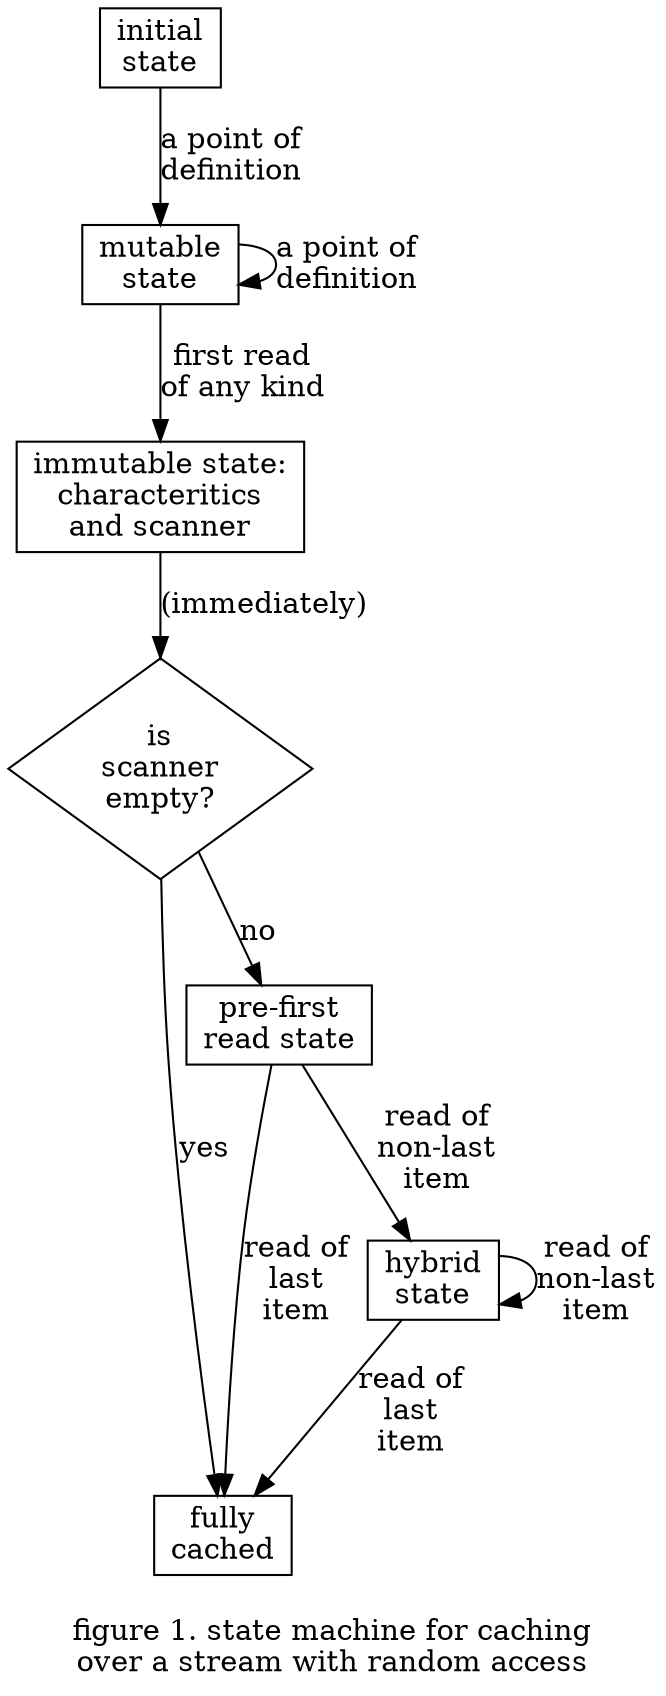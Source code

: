 digraph g {

  label="
figure 1. state machine for caching
over a stream with random access"

  node1 [label="initial\nstate" shape=rect]

  node1->node2 [label="a point of\ndefinition"]
  node2->node2 [label="a point of\ndefinition"]

  node2 [label="mutable\nstate" shape=rect]

  node2->node3 [label="first read\nof any kind"]
  node3 [label="immutable state:\ncharacteritics\nand scanner" shape=rect]

  node3->q1 [label="(immediately)"]
  q1 [label="is\nscanner\nempty?" shape="diamond"]
  q1->node5 [label="yes"]
  q1->node3B [label="no"]

  node3B [label="pre-first\nread state" shape=rect]

  node3B->node4 [label="read of\nnon-last\nitem"]

  node4 [label="hybrid\nstate" shape=rect]

  node4->node4 [label="read of\nnon-last\nitem"]

  node3B->node5 [label="read of\nlast\nitem"]

  node4->node5 [label="read of\nlast\nitem"]

  node5 [label="fully\ncached" shape=rect]

}
